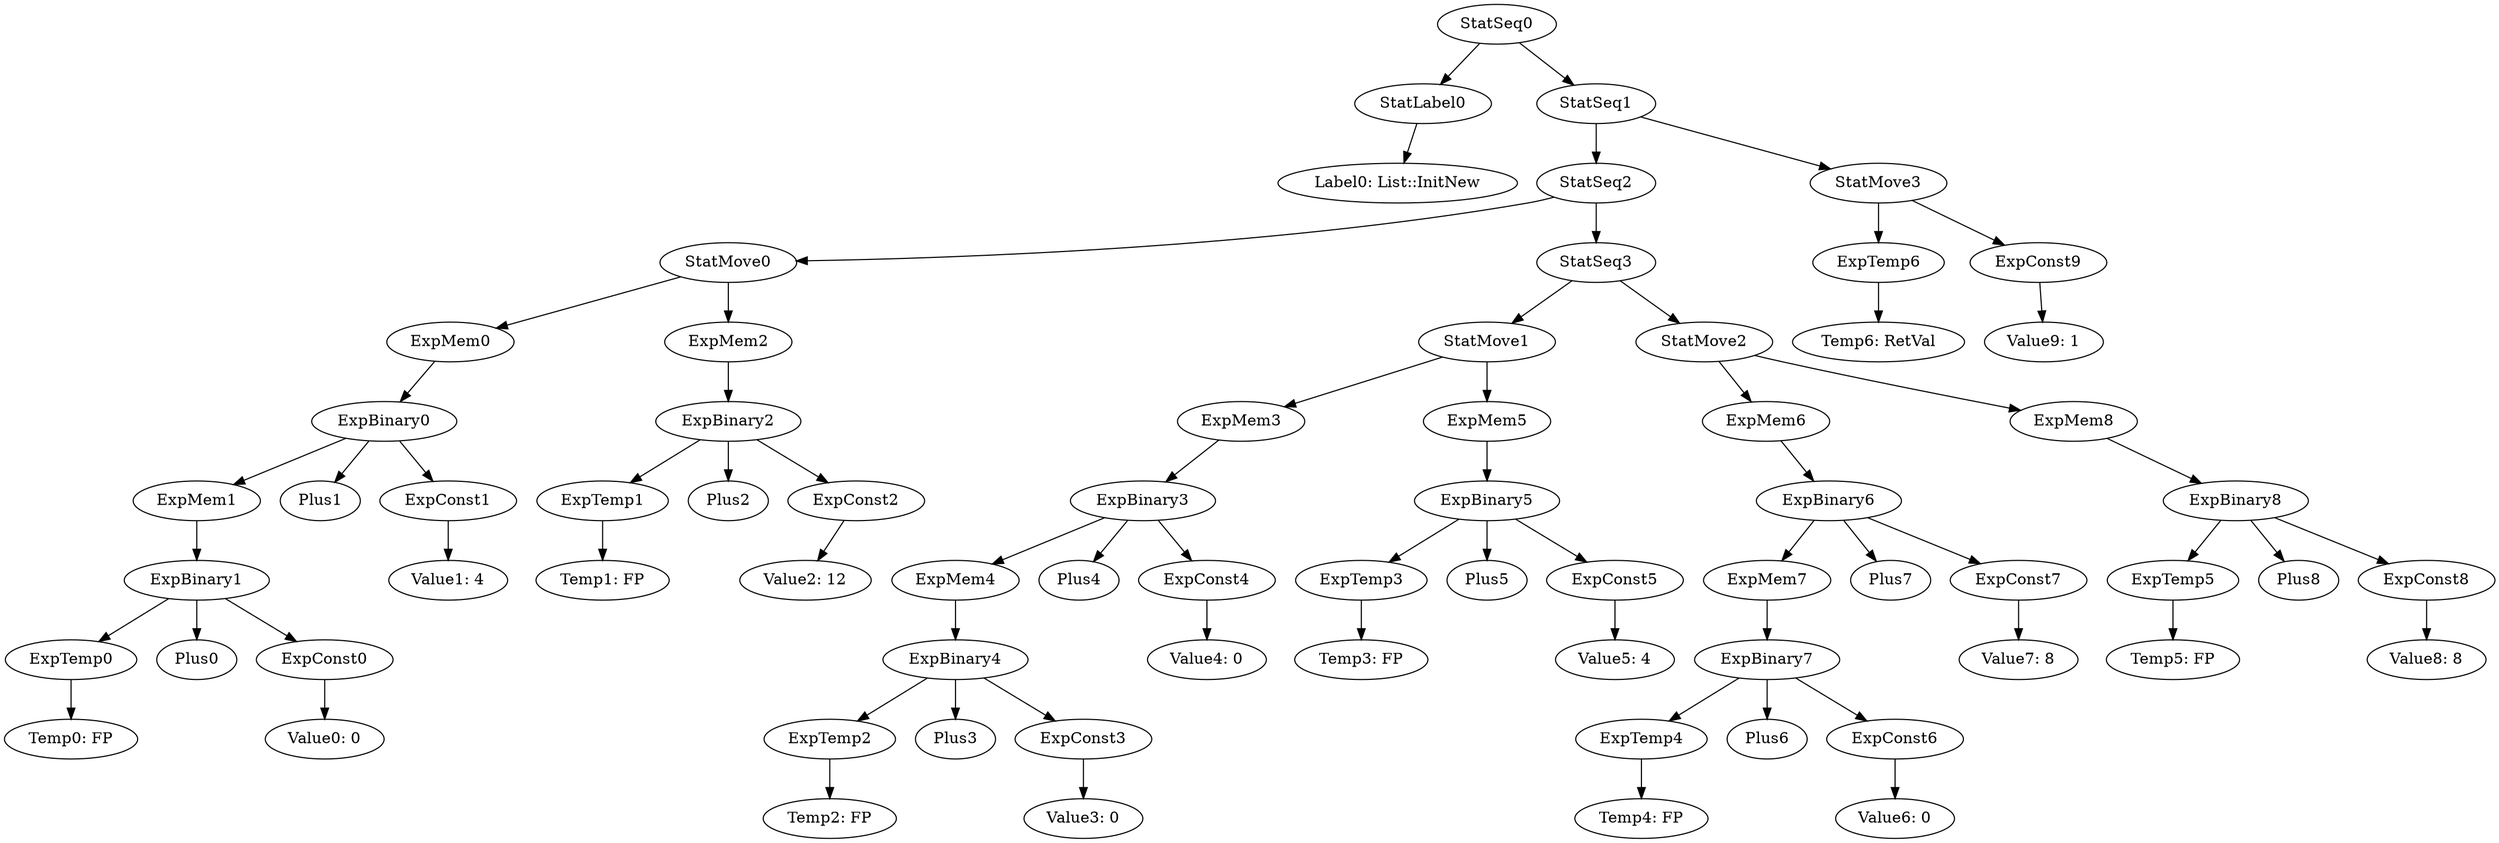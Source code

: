 digraph {
	ordering = out;
	ExpConst9 -> "Value9: 1";
	ExpTemp6 -> "Temp6: RetVal";
	ExpConst8 -> "Value8: 8";
	StatMove3 -> ExpTemp6;
	StatMove3 -> ExpConst9;
	ExpBinary8 -> ExpTemp5;
	ExpBinary8 -> Plus8;
	ExpBinary8 -> ExpConst8;
	StatMove2 -> ExpMem6;
	StatMove2 -> ExpMem8;
	ExpMem6 -> ExpBinary6;
	ExpTemp4 -> "Temp4: FP";
	StatSeq3 -> StatMove1;
	StatSeq3 -> StatMove2;
	ExpBinary5 -> ExpTemp3;
	ExpBinary5 -> Plus5;
	ExpBinary5 -> ExpConst5;
	ExpTemp3 -> "Temp3: FP";
	ExpMem5 -> ExpBinary5;
	StatMove1 -> ExpMem3;
	StatMove1 -> ExpMem5;
	StatMove0 -> ExpMem0;
	StatMove0 -> ExpMem2;
	ExpBinary6 -> ExpMem7;
	ExpBinary6 -> Plus7;
	ExpBinary6 -> ExpConst7;
	ExpMem0 -> ExpBinary0;
	ExpBinary1 -> ExpTemp0;
	ExpBinary1 -> Plus0;
	ExpBinary1 -> ExpConst0;
	ExpMem3 -> ExpBinary3;
	ExpMem1 -> ExpBinary1;
	ExpConst0 -> "Value0: 0";
	StatLabel0 -> "Label0: List::InitNew";
	ExpMem7 -> ExpBinary7;
	ExpTemp0 -> "Temp0: FP";
	ExpMem2 -> ExpBinary2;
	ExpConst5 -> "Value5: 4";
	ExpBinary3 -> ExpMem4;
	ExpBinary3 -> Plus4;
	ExpBinary3 -> ExpConst4;
	StatSeq1 -> StatSeq2;
	StatSeq1 -> StatMove3;
	ExpConst1 -> "Value1: 4";
	ExpTemp5 -> "Temp5: FP";
	ExpBinary7 -> ExpTemp4;
	ExpBinary7 -> Plus6;
	ExpBinary7 -> ExpConst6;
	StatSeq0 -> StatLabel0;
	StatSeq0 -> StatSeq1;
	ExpTemp1 -> "Temp1: FP";
	ExpMem8 -> ExpBinary8;
	ExpBinary2 -> ExpTemp1;
	ExpBinary2 -> Plus2;
	ExpBinary2 -> ExpConst2;
	ExpConst2 -> "Value2: 12";
	ExpConst7 -> "Value7: 8";
	ExpConst3 -> "Value3: 0";
	ExpConst6 -> "Value6: 0";
	StatSeq2 -> StatMove0;
	StatSeq2 -> StatSeq3;
	ExpTemp2 -> "Temp2: FP";
	ExpBinary4 -> ExpTemp2;
	ExpBinary4 -> Plus3;
	ExpBinary4 -> ExpConst3;
	ExpBinary0 -> ExpMem1;
	ExpBinary0 -> Plus1;
	ExpBinary0 -> ExpConst1;
	ExpMem4 -> ExpBinary4;
	ExpConst4 -> "Value4: 0";
}

